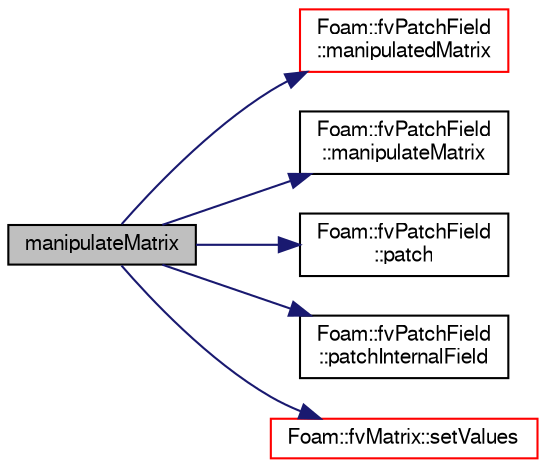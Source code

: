 digraph "manipulateMatrix"
{
  bgcolor="transparent";
  edge [fontname="FreeSans",fontsize="10",labelfontname="FreeSans",labelfontsize="10"];
  node [fontname="FreeSans",fontsize="10",shape=record];
  rankdir="LR";
  Node2599 [label="manipulateMatrix",height=0.2,width=0.4,color="black", fillcolor="grey75", style="filled", fontcolor="black"];
  Node2599 -> Node2600 [color="midnightblue",fontsize="10",style="solid",fontname="FreeSans"];
  Node2600 [label="Foam::fvPatchField\l::manipulatedMatrix",height=0.2,width=0.4,color="red",URL="$a22354.html#a0b3668a915430282fc81f0f6499101f1",tooltip="Return true if the matrix has already been manipulated. "];
  Node2599 -> Node2656 [color="midnightblue",fontsize="10",style="solid",fontname="FreeSans"];
  Node2656 [label="Foam::fvPatchField\l::manipulateMatrix",height=0.2,width=0.4,color="black",URL="$a22354.html#a918a7a9b6883ae2da430decb238332e0",tooltip="Manipulate matrix. "];
  Node2599 -> Node2657 [color="midnightblue",fontsize="10",style="solid",fontname="FreeSans"];
  Node2657 [label="Foam::fvPatchField\l::patch",height=0.2,width=0.4,color="black",URL="$a22354.html#aca0923a4611f6166ffd8fa14d81864a4",tooltip="Return patch. "];
  Node2599 -> Node2658 [color="midnightblue",fontsize="10",style="solid",fontname="FreeSans"];
  Node2658 [label="Foam::fvPatchField\l::patchInternalField",height=0.2,width=0.4,color="black",URL="$a22354.html#a3b74a67629ed67899295ec63e8f9ae84",tooltip="Return internal field next to patch as patch field. "];
  Node2599 -> Node2659 [color="midnightblue",fontsize="10",style="solid",fontname="FreeSans"];
  Node2659 [label="Foam::fvMatrix::setValues",height=0.2,width=0.4,color="red",URL="$a22358.html#af485ea1c60422a3ac6a6b05660da9bc2",tooltip="Set solution in given cells to the specified values. "];
}
